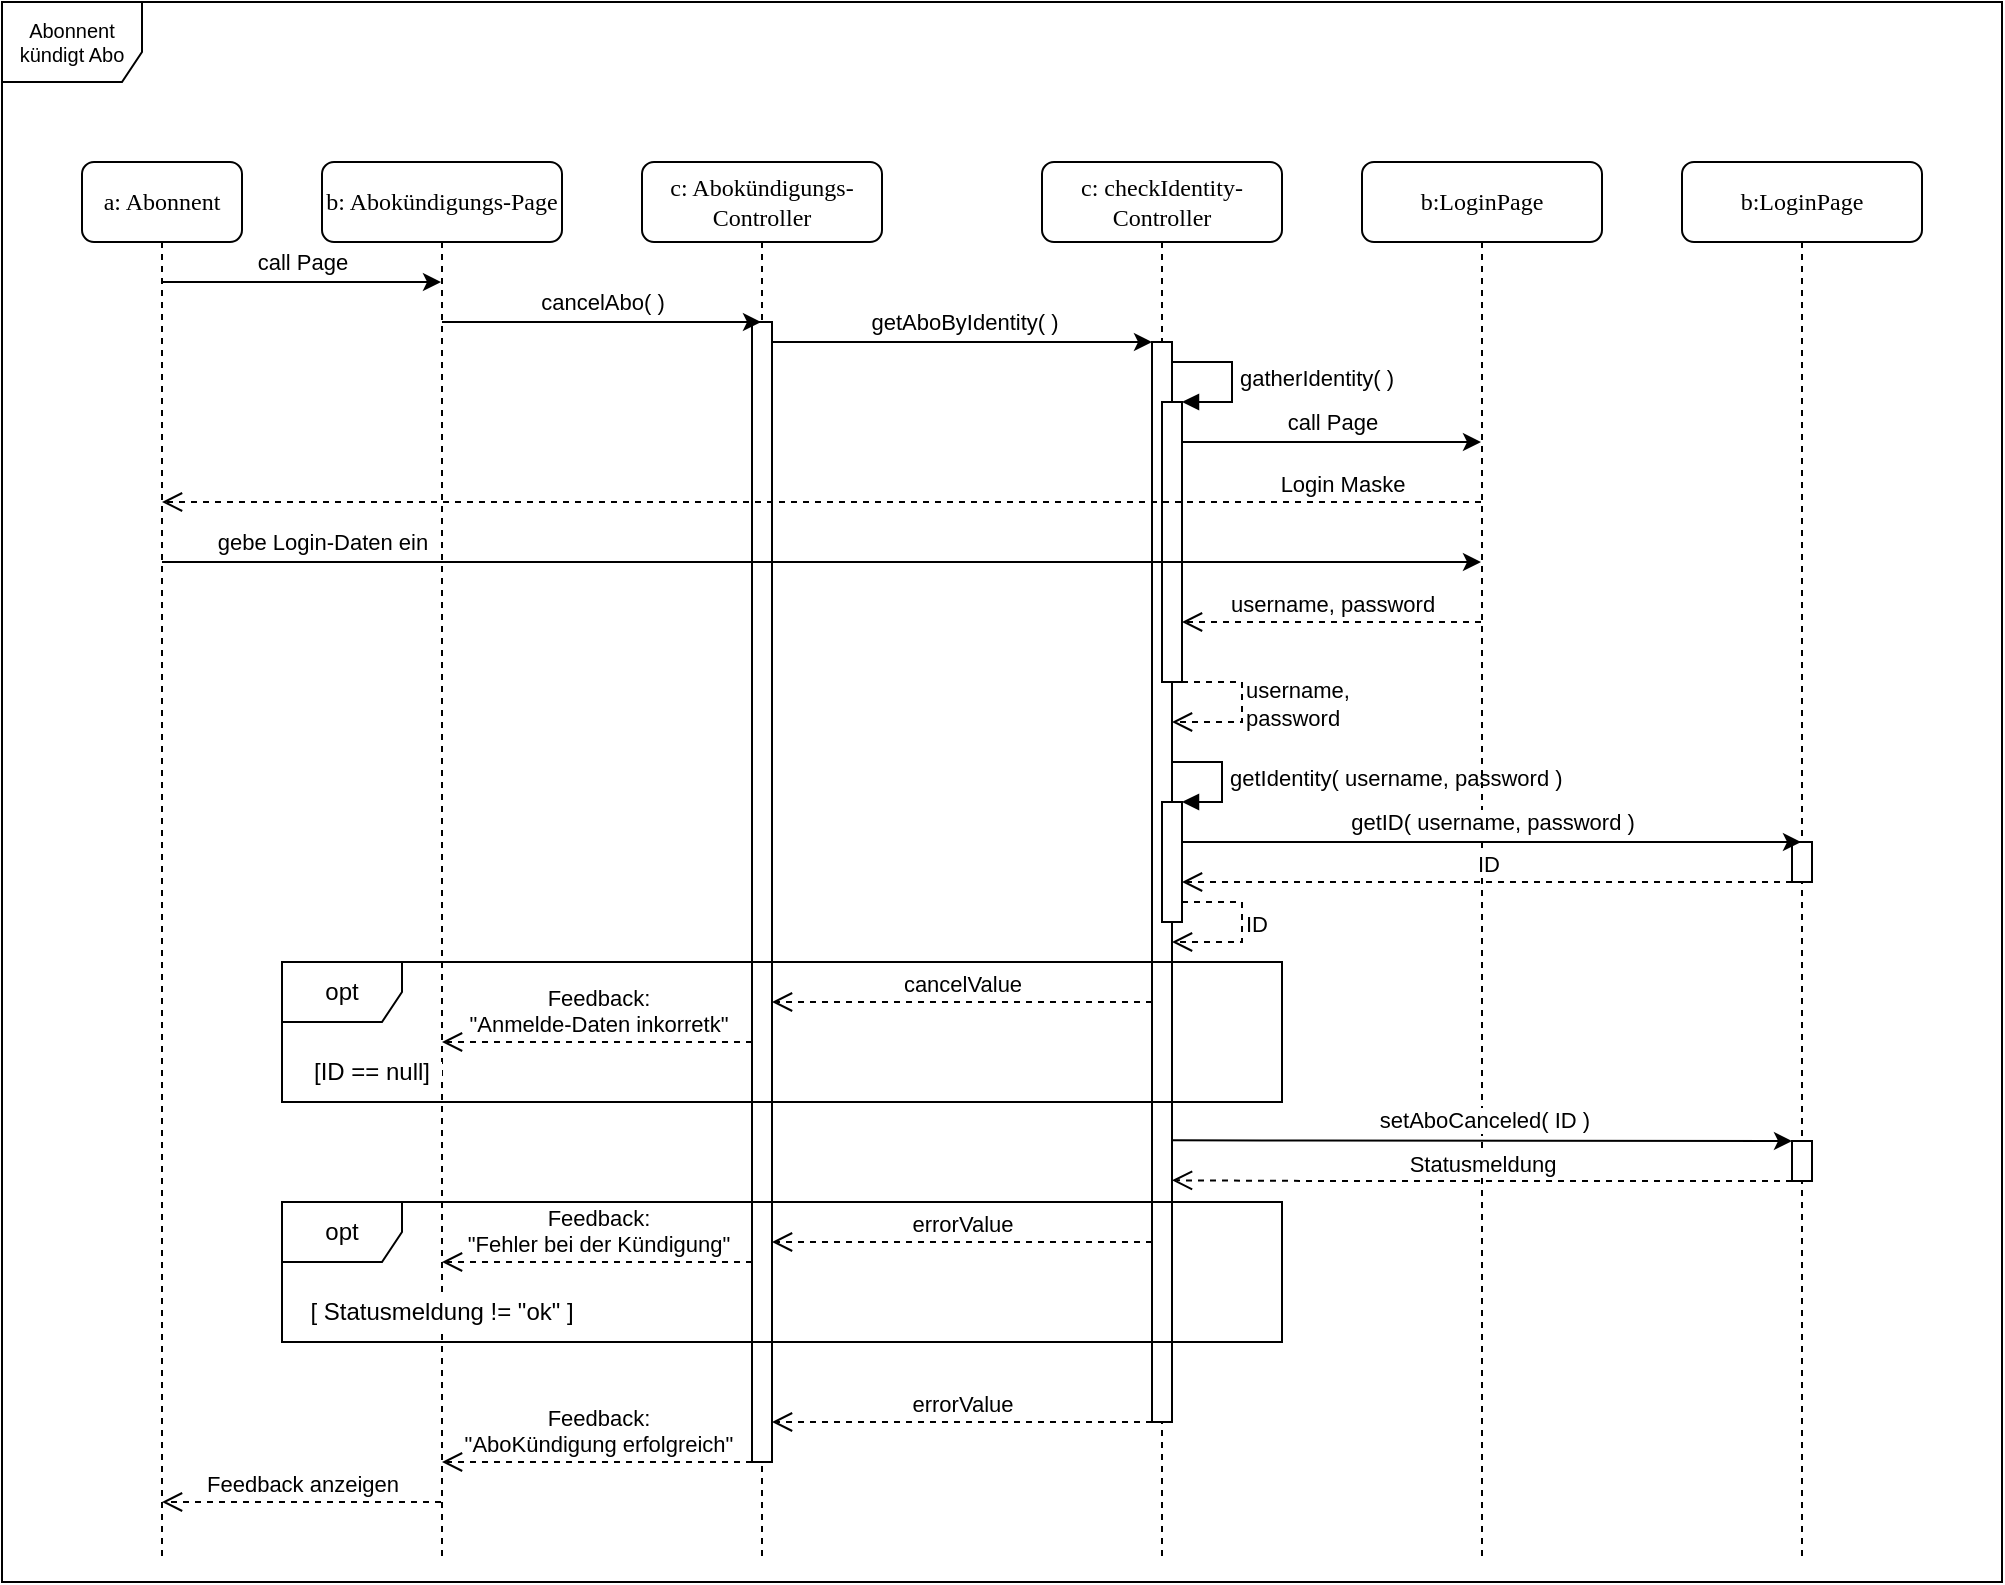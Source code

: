 <mxfile version="10.7.5" type="device"><diagram name="Page-1" id="13e1069c-82ec-6db2-03f1-153e76fe0fe0"><mxGraphModel dx="842" dy="548" grid="1" gridSize="10" guides="1" tooltips="1" connect="1" arrows="1" fold="1" page="1" pageScale="1" pageWidth="1100" pageHeight="850" background="#ffffff" math="0" shadow="0"><root><mxCell id="0"/><mxCell id="1" parent="0"/><mxCell id="i2Vq3k6s4epomcee9z3W-39" value="Abonnent kündigt Abo" style="shape=umlFrame;whiteSpace=wrap;html=1;fontSize=10;width=70;height=40;" parent="1" vertex="1"><mxGeometry x="40" y="40" width="1000" height="790" as="geometry"/></mxCell><mxCell id="7baba1c4bc27f4b0-4" value="c: checkIdentity-Controller&lt;br&gt;" style="shape=umlLifeline;perimeter=lifelinePerimeter;whiteSpace=wrap;html=1;container=1;collapsible=0;recursiveResize=0;outlineConnect=0;rounded=1;shadow=0;comic=0;labelBackgroundColor=none;strokeColor=#000000;strokeWidth=1;fillColor=#FFFFFF;fontFamily=Verdana;fontSize=12;fontColor=#000000;align=center;perimeterSpacing=0;glass=0;size=40;overflow=visible;noLabel=0;labelPadding=0;direction=east;connectable=1;snapToPoint=0;fixDash=0;" parent="1" vertex="1"><mxGeometry x="560" y="120" width="120" height="700" as="geometry"/></mxCell><mxCell id="3iLjuogAmtCXfvf_XimE-6" value="" style="html=1;points=[];perimeter=orthogonalPerimeter;" parent="7baba1c4bc27f4b0-4" vertex="1"><mxGeometry x="55" y="90" width="10" height="540" as="geometry"/></mxCell><mxCell id="3iLjuogAmtCXfvf_XimE-7" value="" style="html=1;points=[];perimeter=orthogonalPerimeter;" parent="7baba1c4bc27f4b0-4" vertex="1"><mxGeometry x="60" y="120" width="10" height="140" as="geometry"/></mxCell><mxCell id="3iLjuogAmtCXfvf_XimE-8" value="gatherIdentity( )" style="edgeStyle=orthogonalEdgeStyle;html=1;align=left;spacingLeft=2;endArrow=block;rounded=0;" parent="7baba1c4bc27f4b0-4" source="3iLjuogAmtCXfvf_XimE-6" target="3iLjuogAmtCXfvf_XimE-7" edge="1"><mxGeometry relative="1" as="geometry"><mxPoint x="70" y="100" as="sourcePoint"/><Array as="points"><mxPoint x="95" y="100"/><mxPoint x="95" y="120"/></Array></mxGeometry></mxCell><mxCell id="dFv5TDfLM_Vt77QtqDVL-1" value="username,&lt;br&gt;password" style="html=1;verticalAlign=middle;endArrow=open;dashed=1;endSize=8;edgeStyle=orthogonalEdgeStyle;rounded=0;align=left;" edge="1" parent="7baba1c4bc27f4b0-4" source="3iLjuogAmtCXfvf_XimE-7" target="3iLjuogAmtCXfvf_XimE-6"><mxGeometry x="-0.043" relative="1" as="geometry"><mxPoint x="229.5" y="290.2" as="sourcePoint"/><mxPoint x="80" y="290.2" as="targetPoint"/><Array as="points"><mxPoint x="100" y="260"/><mxPoint x="100" y="280"/></Array><mxPoint as="offset"/></mxGeometry></mxCell><mxCell id="dFv5TDfLM_Vt77QtqDVL-2" value="" style="html=1;points=[];perimeter=orthogonalPerimeter;" vertex="1" parent="7baba1c4bc27f4b0-4"><mxGeometry x="60" y="320" width="10" height="60" as="geometry"/></mxCell><mxCell id="dFv5TDfLM_Vt77QtqDVL-3" value="getIdentity( username, password )" style="edgeStyle=orthogonalEdgeStyle;html=1;align=left;spacingLeft=2;endArrow=block;rounded=0;entryX=1;entryY=0;" edge="1" target="dFv5TDfLM_Vt77QtqDVL-2" parent="7baba1c4bc27f4b0-4"><mxGeometry relative="1" as="geometry"><mxPoint x="65" y="300" as="sourcePoint"/><Array as="points"><mxPoint x="90" y="300"/></Array></mxGeometry></mxCell><mxCell id="dFv5TDfLM_Vt77QtqDVL-7" value="ID" style="html=1;verticalAlign=middle;endArrow=open;dashed=1;endSize=8;edgeStyle=orthogonalEdgeStyle;rounded=0;align=left;" edge="1" parent="7baba1c4bc27f4b0-4" source="dFv5TDfLM_Vt77QtqDVL-2" target="3iLjuogAmtCXfvf_XimE-6"><mxGeometry x="-0.043" relative="1" as="geometry"><mxPoint x="80.286" y="370" as="sourcePoint"/><mxPoint x="80" y="390.143" as="targetPoint"/><Array as="points"><mxPoint x="100" y="370"/><mxPoint x="100" y="390"/></Array><mxPoint as="offset"/></mxGeometry></mxCell><mxCell id="7baba1c4bc27f4b0-2" value="b: Abokündigungs-Page" style="shape=umlLifeline;perimeter=lifelinePerimeter;whiteSpace=wrap;html=1;container=1;collapsible=0;recursiveResize=0;outlineConnect=0;rounded=1;shadow=0;comic=0;labelBackgroundColor=none;strokeColor=#000000;strokeWidth=1;fillColor=#FFFFFF;fontFamily=Verdana;fontSize=12;fontColor=#000000;align=center;size=40;" parent="1" vertex="1"><mxGeometry x="200" y="120" width="120" height="700" as="geometry"/></mxCell><mxCell id="7baba1c4bc27f4b0-3" value="c: Abokündigungs-Controller&lt;br&gt;" style="shape=umlLifeline;perimeter=lifelinePerimeter;whiteSpace=wrap;html=1;container=1;collapsible=0;recursiveResize=0;outlineConnect=0;rounded=1;shadow=0;comic=0;labelBackgroundColor=none;strokeColor=#000000;strokeWidth=1;fillColor=#FFFFFF;fontFamily=Verdana;fontSize=12;fontColor=#000000;align=center;size=40;" parent="1" vertex="1"><mxGeometry x="360" y="120" width="120" height="700" as="geometry"/></mxCell><mxCell id="dFv5TDfLM_Vt77QtqDVL-10" value="" style="html=1;points=[];perimeter=orthogonalPerimeter;" vertex="1" parent="7baba1c4bc27f4b0-3"><mxGeometry x="55" y="80" width="10" height="570" as="geometry"/></mxCell><mxCell id="7baba1c4bc27f4b0-5" value="b:LoginPage&lt;br&gt;" style="shape=umlLifeline;perimeter=lifelinePerimeter;whiteSpace=wrap;html=1;container=1;collapsible=0;recursiveResize=0;outlineConnect=0;rounded=1;shadow=0;comic=0;labelBackgroundColor=none;strokeColor=#000000;strokeWidth=1;fillColor=#FFFFFF;fontFamily=Verdana;fontSize=12;fontColor=#000000;align=center;size=40;" parent="1" vertex="1"><mxGeometry x="720" y="120" width="120" height="700" as="geometry"/></mxCell><mxCell id="7baba1c4bc27f4b0-8" value="a: Abonnent" style="shape=umlLifeline;perimeter=lifelinePerimeter;whiteSpace=wrap;html=1;container=1;collapsible=0;recursiveResize=0;outlineConnect=0;rounded=1;shadow=0;comic=0;labelBackgroundColor=none;strokeColor=#000000;strokeWidth=1;fillColor=#FFFFFF;fontFamily=Verdana;fontSize=12;fontColor=#000000;align=center;size=40;" parent="1" vertex="1"><mxGeometry x="80" y="120" width="80" height="700" as="geometry"/></mxCell><mxCell id="3iLjuogAmtCXfvf_XimE-1" value="b:LoginPage&lt;br&gt;" style="shape=umlLifeline;perimeter=lifelinePerimeter;whiteSpace=wrap;html=1;container=1;collapsible=0;recursiveResize=0;outlineConnect=0;rounded=1;shadow=0;comic=0;labelBackgroundColor=none;strokeColor=#000000;strokeWidth=1;fillColor=#FFFFFF;fontFamily=Verdana;fontSize=12;fontColor=#000000;align=center;size=40;" parent="1" vertex="1"><mxGeometry x="880" y="120" width="120" height="700" as="geometry"/></mxCell><mxCell id="dFv5TDfLM_Vt77QtqDVL-5" value="" style="html=1;points=[];perimeter=orthogonalPerimeter;" vertex="1" parent="3iLjuogAmtCXfvf_XimE-1"><mxGeometry x="55" y="340" width="10" height="20" as="geometry"/></mxCell><mxCell id="dFv5TDfLM_Vt77QtqDVL-19" value="" style="html=1;points=[];perimeter=orthogonalPerimeter;" vertex="1" parent="3iLjuogAmtCXfvf_XimE-1"><mxGeometry x="55" y="489.5" width="10" height="20" as="geometry"/></mxCell><mxCell id="3iLjuogAmtCXfvf_XimE-2" value="call Page" style="endArrow=classic;html=1;edgeStyle=orthogonalEdgeStyle;" parent="1" source="7baba1c4bc27f4b0-8" target="7baba1c4bc27f4b0-2" edge="1"><mxGeometry x="0.003" y="10" width="50" height="50" relative="1" as="geometry"><mxPoint x="160" y="230" as="sourcePoint"/><mxPoint x="210" y="180" as="targetPoint"/><Array as="points"><mxPoint x="190" y="180"/><mxPoint x="190" y="180"/></Array><mxPoint as="offset"/></mxGeometry></mxCell><mxCell id="3iLjuogAmtCXfvf_XimE-4" value="cancelAbo( )" style="endArrow=classic;html=1;edgeStyle=orthogonalEdgeStyle;" parent="1" source="7baba1c4bc27f4b0-2" target="7baba1c4bc27f4b0-3" edge="1"><mxGeometry x="0.003" y="10" width="50" height="50" relative="1" as="geometry"><mxPoint x="240.024" y="229.952" as="sourcePoint"/><mxPoint x="379.5" y="229.952" as="targetPoint"/><Array as="points"><mxPoint x="330" y="200"/><mxPoint x="330" y="200"/></Array><mxPoint as="offset"/></mxGeometry></mxCell><mxCell id="3iLjuogAmtCXfvf_XimE-5" value="getAboByIdentity( )" style="endArrow=classic;html=1;edgeStyle=orthogonalEdgeStyle;" parent="1" source="dFv5TDfLM_Vt77QtqDVL-10" target="3iLjuogAmtCXfvf_XimE-6" edge="1"><mxGeometry x="0.003" y="10" width="50" height="50" relative="1" as="geometry"><mxPoint x="420.024" y="219.952" as="sourcePoint"/><mxPoint x="579.5" y="219.952" as="targetPoint"/><Array as="points"><mxPoint x="530" y="210"/><mxPoint x="530" y="210"/></Array><mxPoint as="offset"/></mxGeometry></mxCell><mxCell id="3iLjuogAmtCXfvf_XimE-9" value="call Page" style="endArrow=classic;html=1;edgeStyle=orthogonalEdgeStyle;" parent="1" source="3iLjuogAmtCXfvf_XimE-7" target="7baba1c4bc27f4b0-5" edge="1"><mxGeometry x="0.003" y="10" width="50" height="50" relative="1" as="geometry"><mxPoint x="630.167" y="270.167" as="sourcePoint"/><mxPoint x="770" y="270.167" as="targetPoint"/><Array as="points"><mxPoint x="680" y="260"/><mxPoint x="680" y="260"/></Array><mxPoint as="offset"/></mxGeometry></mxCell><mxCell id="3iLjuogAmtCXfvf_XimE-11" value="Login Maske" style="html=1;verticalAlign=bottom;endArrow=open;dashed=1;endSize=8;edgeStyle=orthogonalEdgeStyle;" parent="1" source="7baba1c4bc27f4b0-5" target="7baba1c4bc27f4b0-8" edge="1"><mxGeometry x="0.302" y="-360" relative="1" as="geometry"><mxPoint x="760" y="310" as="sourcePoint"/><mxPoint x="680" y="310" as="targetPoint"/><Array as="points"><mxPoint x="350" y="290"/><mxPoint x="350" y="290"/></Array><mxPoint x="360" y="360" as="offset"/></mxGeometry></mxCell><mxCell id="3iLjuogAmtCXfvf_XimE-12" value="gebe Login-Daten ein" style="endArrow=classic;html=1;edgeStyle=orthogonalEdgeStyle;" parent="1" source="7baba1c4bc27f4b0-8" target="7baba1c4bc27f4b0-5" edge="1"><mxGeometry x="-0.03" y="240" width="50" height="50" relative="1" as="geometry"><mxPoint x="130.324" y="339.206" as="sourcePoint"/><mxPoint x="270.5" y="339.206" as="targetPoint"/><Array as="points"><mxPoint x="440" y="320"/><mxPoint x="440" y="320"/></Array><mxPoint x="-240" y="230" as="offset"/></mxGeometry></mxCell><mxCell id="3iLjuogAmtCXfvf_XimE-16" value="username, password" style="html=1;verticalAlign=bottom;endArrow=open;dashed=1;endSize=8;edgeStyle=orthogonalEdgeStyle;" parent="1" source="7baba1c4bc27f4b0-5" target="3iLjuogAmtCXfvf_XimE-7" edge="1"><mxGeometry relative="1" as="geometry"><mxPoint x="760" y="380" as="sourcePoint"/><mxPoint x="680" y="380" as="targetPoint"/><Array as="points"><mxPoint x="700" y="350"/><mxPoint x="700" y="350"/></Array></mxGeometry></mxCell><mxCell id="dFv5TDfLM_Vt77QtqDVL-4" value="getID( username, password )" style="endArrow=classic;html=1;edgeStyle=orthogonalEdgeStyle;" edge="1" parent="1" source="dFv5TDfLM_Vt77QtqDVL-2" target="3iLjuogAmtCXfvf_XimE-1"><mxGeometry x="0.003" y="10" width="50" height="50" relative="1" as="geometry"><mxPoint x="640" y="459.643" as="sourcePoint"/><mxPoint x="789.5" y="459.643" as="targetPoint"/><Array as="points"><mxPoint x="830" y="460"/><mxPoint x="830" y="460"/></Array><mxPoint as="offset"/></mxGeometry></mxCell><mxCell id="dFv5TDfLM_Vt77QtqDVL-6" value="ID" style="html=1;verticalAlign=bottom;endArrow=open;dashed=1;endSize=8;align=center;edgeStyle=orthogonalEdgeStyle;" edge="1" parent="1" source="dFv5TDfLM_Vt77QtqDVL-5" target="dFv5TDfLM_Vt77QtqDVL-2"><mxGeometry relative="1" as="geometry"><mxPoint x="860" y="520" as="sourcePoint"/><mxPoint x="780" y="520" as="targetPoint"/><Array as="points"><mxPoint x="750" y="480"/><mxPoint x="750" y="480"/></Array></mxGeometry></mxCell><mxCell id="dFv5TDfLM_Vt77QtqDVL-9" value="cancelValue" style="html=1;verticalAlign=bottom;endArrow=open;dashed=1;endSize=8;align=center;edgeStyle=orthogonalEdgeStyle;" edge="1" parent="1" source="3iLjuogAmtCXfvf_XimE-6" target="dFv5TDfLM_Vt77QtqDVL-10"><mxGeometry relative="1" as="geometry"><mxPoint x="685.5" y="580.167" as="sourcePoint"/><mxPoint x="380.5" y="580.167" as="targetPoint"/><Array as="points"><mxPoint x="510" y="540"/><mxPoint x="510" y="540"/></Array></mxGeometry></mxCell><mxCell id="dFv5TDfLM_Vt77QtqDVL-11" value="Feedback:&lt;br&gt;&quot;Anmelde-Daten inkorretk&quot;" style="html=1;verticalAlign=bottom;endArrow=open;dashed=1;endSize=8;align=center;edgeStyle=orthogonalEdgeStyle;" edge="1" parent="1" source="dFv5TDfLM_Vt77QtqDVL-10" target="7baba1c4bc27f4b0-2"><mxGeometry relative="1" as="geometry"><mxPoint x="400" y="564.5" as="sourcePoint"/><mxPoint x="210" y="564.5" as="targetPoint"/><Array as="points"><mxPoint x="340" y="560"/><mxPoint x="340" y="560"/></Array></mxGeometry></mxCell><mxCell id="dFv5TDfLM_Vt77QtqDVL-13" value="[ID == null]" style="text;html=1;strokeColor=none;fillColor=#ffffff;align=center;verticalAlign=middle;whiteSpace=wrap;rounded=0;" vertex="1" parent="1"><mxGeometry x="190" y="570" width="70" height="10" as="geometry"/></mxCell><mxCell id="dFv5TDfLM_Vt77QtqDVL-20" value="setAboCanceled( ID )" style="endArrow=classic;html=1;edgeStyle=orthogonalEdgeStyle;" edge="1" parent="1" target="dFv5TDfLM_Vt77QtqDVL-19"><mxGeometry x="0.003" y="10" width="50" height="50" relative="1" as="geometry"><mxPoint x="625" y="609.167" as="sourcePoint"/><mxPoint x="939.5" y="609.431" as="targetPoint"/><Array as="points"><mxPoint x="680" y="609.5"/><mxPoint x="680" y="609.5"/></Array><mxPoint as="offset"/></mxGeometry></mxCell><mxCell id="dFv5TDfLM_Vt77QtqDVL-21" value="Statusmeldung" style="html=1;verticalAlign=bottom;endArrow=open;dashed=1;endSize=8;align=center;edgeStyle=orthogonalEdgeStyle;" edge="1" parent="1" source="dFv5TDfLM_Vt77QtqDVL-19"><mxGeometry relative="1" as="geometry"><mxPoint x="860" y="669.5" as="sourcePoint"/><mxPoint x="625" y="629.167" as="targetPoint"/><Array as="points"><mxPoint x="700" y="629.5"/><mxPoint x="700" y="629.5"/></Array></mxGeometry></mxCell><mxCell id="dFv5TDfLM_Vt77QtqDVL-23" value="errorValue" style="html=1;verticalAlign=bottom;endArrow=open;dashed=1;endSize=8;align=center;edgeStyle=orthogonalEdgeStyle;" edge="1" parent="1" source="3iLjuogAmtCXfvf_XimE-6" target="dFv5TDfLM_Vt77QtqDVL-10"><mxGeometry relative="1" as="geometry"><mxPoint x="615" y="679.431" as="sourcePoint"/><mxPoint x="425.0" y="679.431" as="targetPoint"/><Array as="points"><mxPoint x="520" y="660"/><mxPoint x="520" y="660"/></Array></mxGeometry></mxCell><mxCell id="dFv5TDfLM_Vt77QtqDVL-24" value="Feedback:&lt;br&gt;&quot;Fehler bei der Kündigung&quot;&lt;br&gt;" style="html=1;verticalAlign=bottom;endArrow=open;dashed=1;endSize=8;align=center;edgeStyle=orthogonalEdgeStyle;" edge="1" parent="1" source="dFv5TDfLM_Vt77QtqDVL-10" target="7baba1c4bc27f4b0-2"><mxGeometry relative="1" as="geometry"><mxPoint x="460" y="674.276" as="sourcePoint"/><mxPoint x="270.0" y="674.276" as="targetPoint"/><Array as="points"><mxPoint x="340" y="670"/><mxPoint x="340" y="670"/></Array></mxGeometry></mxCell><mxCell id="dFv5TDfLM_Vt77QtqDVL-25" value="errorValue" style="html=1;verticalAlign=bottom;endArrow=open;dashed=1;endSize=8;align=center;edgeStyle=orthogonalEdgeStyle;" edge="1" parent="1" source="3iLjuogAmtCXfvf_XimE-6" target="dFv5TDfLM_Vt77QtqDVL-10"><mxGeometry relative="1" as="geometry"><mxPoint x="615" y="750" as="sourcePoint"/><mxPoint x="425" y="749.5" as="targetPoint"/><Array as="points"><mxPoint x="500" y="750"/><mxPoint x="500" y="750"/></Array></mxGeometry></mxCell><mxCell id="dFv5TDfLM_Vt77QtqDVL-27" value="[ Statusmeldung != &quot;ok&quot; ]" style="text;html=1;strokeColor=none;fillColor=#ffffff;align=center;verticalAlign=middle;whiteSpace=wrap;rounded=0;labelBackgroundColor=#ffffff;" vertex="1" parent="1"><mxGeometry x="190" y="690" width="140" height="10" as="geometry"/></mxCell><mxCell id="dFv5TDfLM_Vt77QtqDVL-8" value="opt" style="shape=umlFrame;whiteSpace=wrap;html=1;" vertex="1" parent="1"><mxGeometry x="180" y="520" width="500" height="70" as="geometry"/></mxCell><mxCell id="dFv5TDfLM_Vt77QtqDVL-28" value="Feedback:&lt;br&gt;&quot;AboKündigung erfolgreich&quot;&lt;br&gt;" style="html=1;verticalAlign=bottom;endArrow=open;dashed=1;endSize=8;align=center;edgeStyle=orthogonalEdgeStyle;" edge="1" parent="1" source="dFv5TDfLM_Vt77QtqDVL-10" target="7baba1c4bc27f4b0-2"><mxGeometry relative="1" as="geometry"><mxPoint x="407.5" y="760.2" as="sourcePoint"/><mxPoint x="252.6" y="760.2" as="targetPoint"/><Array as="points"><mxPoint x="370" y="770"/><mxPoint x="370" y="770"/></Array></mxGeometry></mxCell><mxCell id="dFv5TDfLM_Vt77QtqDVL-29" value="Feedback anzeigen&lt;br&gt;" style="html=1;verticalAlign=bottom;endArrow=open;dashed=1;endSize=8;align=center;edgeStyle=orthogonalEdgeStyle;" edge="1" parent="1" source="7baba1c4bc27f4b0-2" target="7baba1c4bc27f4b0-8"><mxGeometry relative="1" as="geometry"><mxPoint x="265" y="789.952" as="sourcePoint"/><mxPoint x="110.024" y="789.952" as="targetPoint"/><Array as="points"><mxPoint x="170" y="790"/><mxPoint x="170" y="790"/></Array></mxGeometry></mxCell><mxCell id="dFv5TDfLM_Vt77QtqDVL-22" value="opt" style="shape=umlFrame;whiteSpace=wrap;html=1;" vertex="1" parent="1"><mxGeometry x="180" y="640" width="500" height="70" as="geometry"/></mxCell></root></mxGraphModel></diagram></mxfile>